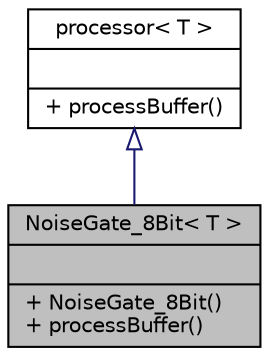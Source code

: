 digraph "NoiseGate_8Bit&lt; T &gt;"
{
  bgcolor="transparent";
  edge [fontname="Helvetica",fontsize="10",labelfontname="Helvetica",labelfontsize="10"];
  node [fontname="Helvetica",fontsize="10",shape=record];
  Node0 [label="{NoiseGate_8Bit\< T \>\n||+ NoiseGate_8Bit()\l+ processBuffer()\l}",height=0.2,width=0.4,color="black", fillcolor="grey75", style="filled", fontcolor="black"];
  Node1 -> Node0 [dir="back",color="midnightblue",fontsize="10",style="solid",arrowtail="onormal",fontname="Helvetica"];
  Node1 [label="{processor\< T \>\n||+ processBuffer()\l}",height=0.2,width=0.4,color="black",URL="$classprocessor.html"];
}

